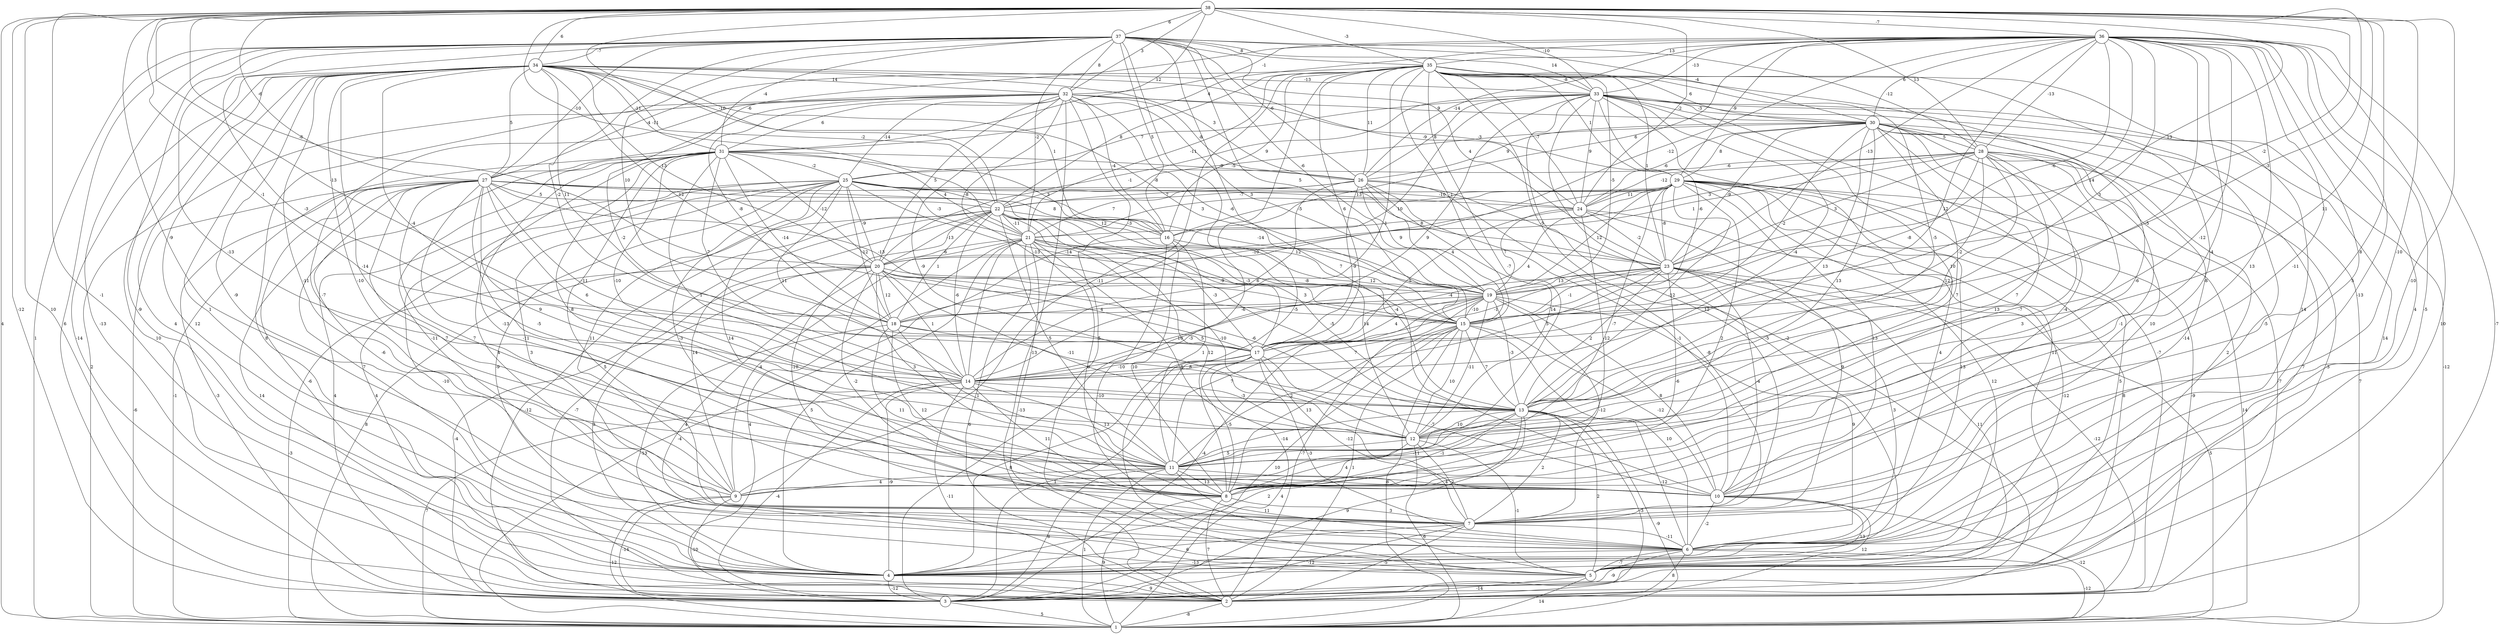 graph { 
	 fontname="Helvetica,Arial,sans-serif" 
	 node [shape = circle]; 
	 38 -- 1 [label = "4"];
	 38 -- 2 [label = "10"];
	 38 -- 3 [label = "-12"];
	 38 -- 4 [label = "-1"];
	 38 -- 6 [label = "-10"];
	 38 -- 8 [label = "8"];
	 38 -- 10 [label = "-10"];
	 38 -- 11 [label = "-9"];
	 38 -- 13 [label = "11"];
	 38 -- 14 [label = "-1"];
	 38 -- 15 [label = "-3"];
	 38 -- 17 [label = "-13"];
	 38 -- 19 [label = "-2"];
	 38 -- 20 [label = "-8"];
	 38 -- 21 [label = "-4"];
	 38 -- 22 [label = "-10"];
	 38 -- 23 [label = "13"];
	 38 -- 24 [label = "-2"];
	 38 -- 27 [label = "-6"];
	 38 -- 28 [label = "13"];
	 38 -- 31 [label = "12"];
	 38 -- 32 [label = "3"];
	 38 -- 33 [label = "-10"];
	 38 -- 34 [label = "6"];
	 38 -- 35 [label = "-3"];
	 38 -- 36 [label = "-7"];
	 38 -- 37 [label = "6"];
	 37 -- 1 [label = "1"];
	 37 -- 2 [label = "-13"];
	 37 -- 3 [label = "6"];
	 37 -- 4 [label = "-9"];
	 37 -- 5 [label = "-5"];
	 37 -- 10 [label = "7"];
	 37 -- 11 [label = "-13"];
	 37 -- 14 [label = "-3"];
	 37 -- 15 [label = "5"];
	 37 -- 16 [label = "5"];
	 37 -- 17 [label = "-2"];
	 37 -- 18 [label = "10"];
	 37 -- 19 [label = "-6"];
	 37 -- 21 [label = "-2"];
	 37 -- 23 [label = "4"];
	 37 -- 26 [label = "-6"];
	 37 -- 27 [label = "-10"];
	 37 -- 28 [label = "-12"];
	 37 -- 30 [label = "-4"];
	 37 -- 31 [label = "-4"];
	 37 -- 32 [label = "8"];
	 37 -- 33 [label = "14"];
	 37 -- 34 [label = "-7"];
	 37 -- 35 [label = "8"];
	 36 -- 2 [label = "-7"];
	 36 -- 3 [label = "10"];
	 36 -- 4 [label = "4"];
	 36 -- 5 [label = "-5"];
	 36 -- 6 [label = "-13"];
	 36 -- 7 [label = "5"];
	 36 -- 8 [label = "13"];
	 36 -- 10 [label = "-11"];
	 36 -- 11 [label = "-4"];
	 36 -- 12 [label = "-12"];
	 36 -- 13 [label = "-5"];
	 36 -- 14 [label = "12"];
	 36 -- 15 [label = "14"];
	 36 -- 16 [label = "6"];
	 36 -- 17 [label = "3"];
	 36 -- 19 [label = "-6"];
	 36 -- 20 [label = "-12"];
	 36 -- 23 [label = "-13"];
	 36 -- 26 [label = "-14"];
	 36 -- 27 [label = "-6"];
	 36 -- 28 [label = "-13"];
	 36 -- 29 [label = "-9"];
	 36 -- 30 [label = "6"];
	 36 -- 31 [label = "4"];
	 36 -- 32 [label = "-1"];
	 36 -- 33 [label = "-13"];
	 36 -- 35 [label = "13"];
	 35 -- 2 [label = "-2"];
	 35 -- 3 [label = "-3"];
	 35 -- 6 [label = "14"];
	 35 -- 8 [label = "-6"];
	 35 -- 9 [label = "-11"];
	 35 -- 10 [label = "-8"];
	 35 -- 11 [label = "-7"];
	 35 -- 13 [label = "-5"];
	 35 -- 14 [label = "-1"];
	 35 -- 15 [label = "-1"];
	 35 -- 16 [label = "9"];
	 35 -- 17 [label = "6"];
	 35 -- 19 [label = "-5"];
	 35 -- 21 [label = "-11"];
	 35 -- 22 [label = "8"];
	 35 -- 23 [label = "1"];
	 35 -- 24 [label = "-7"];
	 35 -- 26 [label = "11"];
	 35 -- 27 [label = "-11"];
	 35 -- 29 [label = "1"];
	 35 -- 30 [label = "6"];
	 35 -- 33 [label = "-8"];
	 34 -- 2 [label = "10"];
	 34 -- 3 [label = "-14"];
	 34 -- 4 [label = "4"];
	 34 -- 5 [label = "12"];
	 34 -- 6 [label = "1"];
	 34 -- 7 [label = "-9"];
	 34 -- 9 [label = "-11"];
	 34 -- 10 [label = "-10"];
	 34 -- 11 [label = "-14"];
	 34 -- 14 [label = "-4"];
	 34 -- 15 [label = "12"];
	 34 -- 16 [label = "1"];
	 34 -- 18 [label = "11"];
	 34 -- 19 [label = "-8"];
	 34 -- 20 [label = "13"];
	 34 -- 22 [label = "-2"];
	 34 -- 24 [label = "-9"];
	 34 -- 26 [label = "3"];
	 34 -- 27 [label = "5"];
	 34 -- 31 [label = "-11"];
	 34 -- 32 [label = "14"];
	 34 -- 33 [label = "-13"];
	 33 -- 1 [label = "-12"];
	 33 -- 2 [label = "-7"];
	 33 -- 3 [label = "11"];
	 33 -- 4 [label = "-5"];
	 33 -- 5 [label = "14"];
	 33 -- 6 [label = "-5"];
	 33 -- 7 [label = "12"];
	 33 -- 12 [label = "10"];
	 33 -- 13 [label = "-4"];
	 33 -- 14 [label = "9"];
	 33 -- 15 [label = "-6"];
	 33 -- 18 [label = "10"];
	 33 -- 20 [label = "-1"];
	 33 -- 24 [label = "9"];
	 33 -- 25 [label = "7"];
	 33 -- 26 [label = "8"];
	 33 -- 30 [label = "-3"];
	 32 -- 1 [label = "2"];
	 32 -- 2 [label = "-13"];
	 32 -- 4 [label = "8"];
	 32 -- 5 [label = "5"];
	 32 -- 9 [label = "-7"];
	 32 -- 12 [label = "-9"];
	 32 -- 13 [label = "-13"];
	 32 -- 14 [label = "-2"];
	 32 -- 15 [label = "-6"];
	 32 -- 16 [label = "-4"];
	 32 -- 18 [label = "-8"];
	 32 -- 19 [label = "3"];
	 32 -- 20 [label = "5"];
	 32 -- 25 [label = "-14"];
	 32 -- 26 [label = "-8"];
	 32 -- 29 [label = "-3"];
	 32 -- 30 [label = "9"];
	 32 -- 31 [label = "6"];
	 31 -- 1 [label = "-1"];
	 31 -- 4 [label = "7"];
	 31 -- 5 [label = "5"];
	 31 -- 6 [label = "4"];
	 31 -- 7 [label = "-11"];
	 31 -- 8 [label = "-13"];
	 31 -- 11 [label = "8"];
	 31 -- 12 [label = "1"];
	 31 -- 13 [label = "-10"];
	 31 -- 16 [label = "3"];
	 31 -- 17 [label = "7"];
	 31 -- 18 [label = "-14"];
	 31 -- 20 [label = "-12"];
	 31 -- 21 [label = "4"];
	 31 -- 25 [label = "-2"];
	 31 -- 26 [label = "-9"];
	 30 -- 1 [label = "7"];
	 30 -- 3 [label = "7"];
	 30 -- 4 [label = "2"];
	 30 -- 6 [label = "-14"];
	 30 -- 7 [label = "10"];
	 30 -- 8 [label = "13"];
	 30 -- 10 [label = "-4"];
	 30 -- 11 [label = "7"];
	 30 -- 12 [label = "13"];
	 30 -- 13 [label = "13"];
	 30 -- 15 [label = "-2"];
	 30 -- 22 [label = "-5"];
	 30 -- 23 [label = "-9"];
	 30 -- 24 [label = "-6"];
	 30 -- 26 [label = "9"];
	 30 -- 28 [label = "5"];
	 30 -- 29 [label = "8"];
	 29 -- 1 [label = "14"];
	 29 -- 2 [label = "-9"];
	 29 -- 3 [label = "8"];
	 29 -- 4 [label = "12"];
	 29 -- 5 [label = "5"];
	 29 -- 6 [label = "13"];
	 29 -- 7 [label = "4"];
	 29 -- 8 [label = "2"];
	 29 -- 10 [label = "13"];
	 29 -- 11 [label = "-7"];
	 29 -- 13 [label = "-12"];
	 29 -- 16 [label = "-5"];
	 29 -- 17 [label = "4"];
	 29 -- 18 [label = "-10"];
	 29 -- 19 [label = "12"];
	 29 -- 21 [label = "3"];
	 29 -- 22 [label = "-7"];
	 29 -- 23 [label = "-8"];
	 29 -- 24 [label = "11"];
	 28 -- 2 [label = "-7"];
	 28 -- 5 [label = "-3"];
	 28 -- 8 [label = "-1"];
	 28 -- 9 [label = "3"];
	 28 -- 11 [label = "-7"];
	 28 -- 12 [label = "7"];
	 28 -- 13 [label = "12"];
	 28 -- 15 [label = "-8"];
	 28 -- 17 [label = "-2"];
	 28 -- 20 [label = "1"];
	 28 -- 21 [label = "3"];
	 28 -- 23 [label = "3"];
	 28 -- 24 [label = "-12"];
	 28 -- 25 [label = "-6"];
	 27 -- 1 [label = "-6"];
	 27 -- 2 [label = "14"];
	 27 -- 3 [label = "-3"];
	 27 -- 4 [label = "-6"];
	 27 -- 7 [label = "-6"];
	 27 -- 8 [label = "7"];
	 27 -- 9 [label = "7"];
	 27 -- 10 [label = "-11"];
	 27 -- 11 [label = "-5"];
	 27 -- 12 [label = "9"];
	 27 -- 13 [label = "6"];
	 27 -- 14 [label = "-11"];
	 27 -- 15 [label = "-13"];
	 27 -- 16 [label = "8"];
	 27 -- 22 [label = "5"];
	 27 -- 23 [label = "12"];
	 27 -- 24 [label = "13"];
	 26 -- 7 [label = "-8"];
	 26 -- 10 [label = "-1"];
	 26 -- 12 [label = "14"];
	 26 -- 14 [label = "6"];
	 26 -- 15 [label = "4"];
	 26 -- 17 [label = "-9"];
	 26 -- 19 [label = "9"];
	 26 -- 21 [label = "7"];
	 26 -- 22 [label = "7"];
	 26 -- 23 [label = "-5"];
	 25 -- 2 [label = "4"];
	 25 -- 3 [label = "4"];
	 25 -- 4 [label = "-10"];
	 25 -- 6 [label = "-9"];
	 25 -- 7 [label = "3"];
	 25 -- 8 [label = "-3"];
	 25 -- 9 [label = "11"];
	 25 -- 10 [label = "14"];
	 25 -- 14 [label = "11"];
	 25 -- 15 [label = "-14"];
	 25 -- 18 [label = "-12"];
	 25 -- 19 [label = "-14"];
	 25 -- 20 [label = "-9"];
	 25 -- 21 [label = "-3"];
	 25 -- 22 [label = "-8"];
	 25 -- 23 [label = "8"];
	 25 -- 24 [label = "-10"];
	 24 -- 4 [label = "-12"];
	 24 -- 7 [label = "9"];
	 24 -- 11 [label = "-12"];
	 24 -- 17 [label = "5"];
	 24 -- 19 [label = "7"];
	 24 -- 23 [label = "-2"];
	 23 -- 1 [label = "5"];
	 23 -- 2 [label = "-12"];
	 23 -- 5 [label = "11"];
	 23 -- 6 [label = "3"];
	 23 -- 9 [label = "-6"];
	 23 -- 10 [label = "-4"];
	 23 -- 13 [label = "2"];
	 23 -- 14 [label = "5"];
	 23 -- 15 [label = "-1"];
	 23 -- 17 [label = "-1"];
	 23 -- 18 [label = "-4"];
	 23 -- 19 [label = "13"];
	 22 -- 1 [label = "8"];
	 22 -- 2 [label = "-7"];
	 22 -- 3 [label = "-12"];
	 22 -- 7 [label = "-10"];
	 22 -- 8 [label = "12"];
	 22 -- 9 [label = "14"];
	 22 -- 11 [label = "5"];
	 22 -- 12 [label = "14"];
	 22 -- 13 [label = "-4"];
	 22 -- 14 [label = "-6"];
	 22 -- 16 [label = "-3"];
	 22 -- 17 [label = "-9"];
	 22 -- 18 [label = "1"];
	 22 -- 19 [label = "12"];
	 22 -- 20 [label = "-13"];
	 22 -- 21 [label = "-11"];
	 21 -- 2 [label = "6"];
	 21 -- 3 [label = "4"];
	 21 -- 4 [label = "5"];
	 21 -- 5 [label = "-13"];
	 21 -- 8 [label = "6"];
	 21 -- 9 [label = "-4"];
	 21 -- 10 [label = "8"];
	 21 -- 12 [label = "-10"];
	 21 -- 13 [label = "-5"];
	 21 -- 14 [label = "7"];
	 21 -- 15 [label = "-3"];
	 21 -- 17 [label = "-3"];
	 21 -- 20 [label = "-6"];
	 20 -- 1 [label = "-3"];
	 20 -- 3 [label = "-4"];
	 20 -- 4 [label = "3"];
	 20 -- 5 [label = "4"];
	 20 -- 8 [label = "-2"];
	 20 -- 11 [label = "3"];
	 20 -- 12 [label = "-11"];
	 20 -- 13 [label = "-6"];
	 20 -- 14 [label = "1"];
	 20 -- 15 [label = "3"];
	 20 -- 17 [label = "4"];
	 20 -- 18 [label = "12"];
	 20 -- 19 [label = "-8"];
	 19 -- 2 [label = "-7"];
	 19 -- 3 [label = "-4"];
	 19 -- 6 [label = "9"];
	 19 -- 7 [label = "-12"];
	 19 -- 10 [label = "8"];
	 19 -- 11 [label = "7"];
	 19 -- 12 [label = "-11"];
	 19 -- 13 [label = "-3"];
	 19 -- 14 [label = "10"];
	 19 -- 15 [label = "-10"];
	 19 -- 17 [label = "4"];
	 19 -- 18 [label = "-6"];
	 18 -- 4 [label = "-13"];
	 18 -- 8 [label = "11"];
	 18 -- 10 [label = "12"];
	 18 -- 11 [label = "1"];
	 18 -- 13 [label = "8"];
	 18 -- 17 [label = "5"];
	 17 -- 1 [label = "4"];
	 17 -- 3 [label = "1"];
	 17 -- 4 [label = "8"];
	 17 -- 6 [label = "-3"];
	 17 -- 7 [label = "-12"];
	 17 -- 8 [label = "-5"];
	 17 -- 10 [label = "-7"];
	 17 -- 14 [label = "-10"];
	 16 -- 1 [label = "-4"];
	 16 -- 6 [label = "-10"];
	 16 -- 8 [label = "10"];
	 16 -- 11 [label = "1"];
	 16 -- 15 [label = "12"];
	 15 -- 1 [label = "8"];
	 15 -- 2 [label = "1"];
	 15 -- 3 [label = "10"];
	 15 -- 6 [label = "10"];
	 15 -- 8 [label = "13"];
	 15 -- 10 [label = "-12"];
	 15 -- 11 [label = "2"];
	 15 -- 12 [label = "10"];
	 15 -- 13 [label = "7"];
	 15 -- 14 [label = "7"];
	 14 -- 1 [label = "7"];
	 14 -- 2 [label = "-11"];
	 14 -- 3 [label = "-4"];
	 14 -- 4 [label = "-9"];
	 14 -- 8 [label = "11"];
	 14 -- 11 [label = "13"];
	 14 -- 13 [label = "-3"];
	 13 -- 1 [label = "-9"];
	 13 -- 2 [label = "-3"];
	 13 -- 3 [label = "9"];
	 13 -- 4 [label = "2"];
	 13 -- 5 [label = "2"];
	 13 -- 6 [label = "-12"];
	 13 -- 7 [label = "2"];
	 13 -- 8 [label = "-1"];
	 13 -- 9 [label = "-11"];
	 13 -- 11 [label = "-14"];
	 13 -- 12 [label = "10"];
	 12 -- 1 [label = "6"];
	 12 -- 5 [label = "-1"];
	 12 -- 7 [label = "2"];
	 12 -- 8 [label = "4"];
	 12 -- 11 [label = "5"];
	 11 -- 1 [label = "1"];
	 11 -- 3 [label = "8"];
	 11 -- 6 [label = "11"];
	 11 -- 8 [label = "13"];
	 11 -- 9 [label = "4"];
	 11 -- 10 [label = "4"];
	 10 -- 1 [label = "-12"];
	 10 -- 2 [label = "12"];
	 10 -- 5 [label = "13"];
	 10 -- 6 [label = "-2"];
	 9 -- 1 [label = "-12"];
	 9 -- 2 [label = "-10"];
	 9 -- 3 [label = "-14"];
	 8 -- 1 [label = "9"];
	 8 -- 2 [label = "7"];
	 8 -- 7 [label = "3"];
	 7 -- 2 [label = "-5"];
	 7 -- 3 [label = "-12"];
	 7 -- 4 [label = "6"];
	 7 -- 6 [label = "-11"];
	 6 -- 1 [label = "-12"];
	 6 -- 2 [label = "8"];
	 6 -- 3 [label = "-9"];
	 6 -- 4 [label = "-13"];
	 6 -- 5 [label = "-7"];
	 5 -- 1 [label = "14"];
	 5 -- 2 [label = "-14"];
	 4 -- 2 [label = "9"];
	 4 -- 3 [label = "-12"];
	 3 -- 1 [label = "5"];
	 2 -- 1 [label = "-8"];
	 1;
	 2;
	 3;
	 4;
	 5;
	 6;
	 7;
	 8;
	 9;
	 10;
	 11;
	 12;
	 13;
	 14;
	 15;
	 16;
	 17;
	 18;
	 19;
	 20;
	 21;
	 22;
	 23;
	 24;
	 25;
	 26;
	 27;
	 28;
	 29;
	 30;
	 31;
	 32;
	 33;
	 34;
	 35;
	 36;
	 37;
	 38;
}
